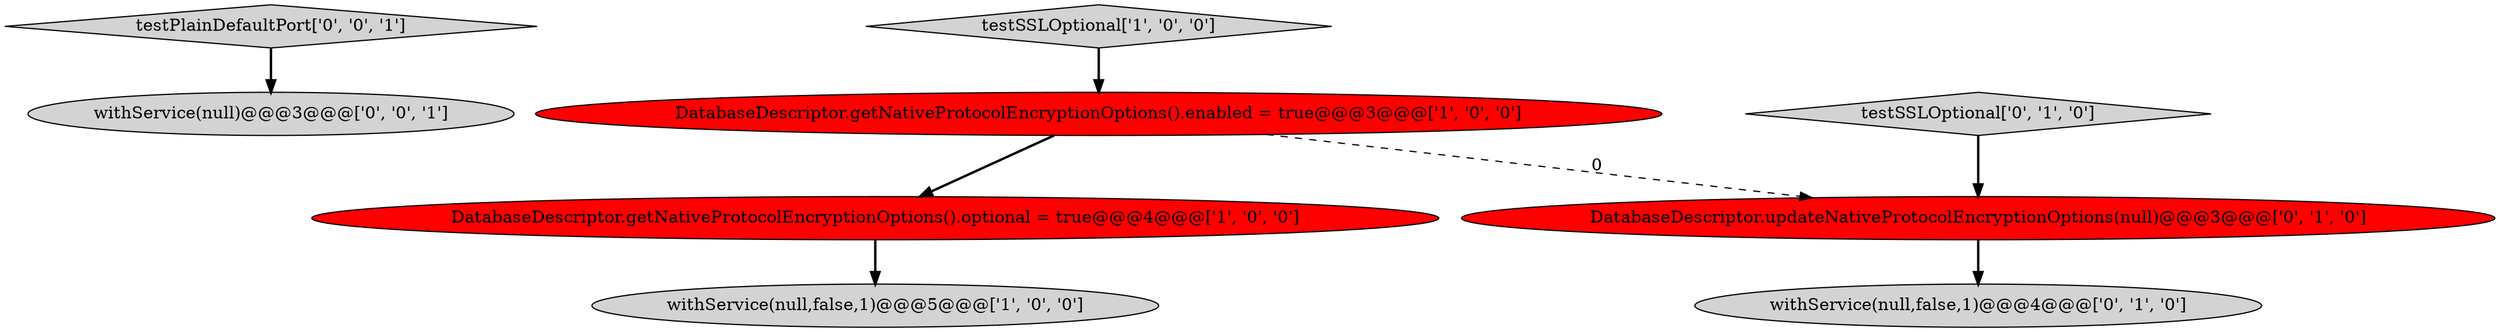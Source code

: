 digraph {
7 [style = filled, label = "withService(null)@@@3@@@['0', '0', '1']", fillcolor = lightgray, shape = ellipse image = "AAA0AAABBB3BBB"];
4 [style = filled, label = "DatabaseDescriptor.updateNativeProtocolEncryptionOptions(null)@@@3@@@['0', '1', '0']", fillcolor = red, shape = ellipse image = "AAA1AAABBB2BBB"];
5 [style = filled, label = "withService(null,false,1)@@@4@@@['0', '1', '0']", fillcolor = lightgray, shape = ellipse image = "AAA0AAABBB2BBB"];
3 [style = filled, label = "DatabaseDescriptor.getNativeProtocolEncryptionOptions().optional = true@@@4@@@['1', '0', '0']", fillcolor = red, shape = ellipse image = "AAA1AAABBB1BBB"];
2 [style = filled, label = "DatabaseDescriptor.getNativeProtocolEncryptionOptions().enabled = true@@@3@@@['1', '0', '0']", fillcolor = red, shape = ellipse image = "AAA1AAABBB1BBB"];
6 [style = filled, label = "testSSLOptional['0', '1', '0']", fillcolor = lightgray, shape = diamond image = "AAA0AAABBB2BBB"];
8 [style = filled, label = "testPlainDefaultPort['0', '0', '1']", fillcolor = lightgray, shape = diamond image = "AAA0AAABBB3BBB"];
1 [style = filled, label = "testSSLOptional['1', '0', '0']", fillcolor = lightgray, shape = diamond image = "AAA0AAABBB1BBB"];
0 [style = filled, label = "withService(null,false,1)@@@5@@@['1', '0', '0']", fillcolor = lightgray, shape = ellipse image = "AAA0AAABBB1BBB"];
8->7 [style = bold, label=""];
6->4 [style = bold, label=""];
1->2 [style = bold, label=""];
4->5 [style = bold, label=""];
3->0 [style = bold, label=""];
2->3 [style = bold, label=""];
2->4 [style = dashed, label="0"];
}
